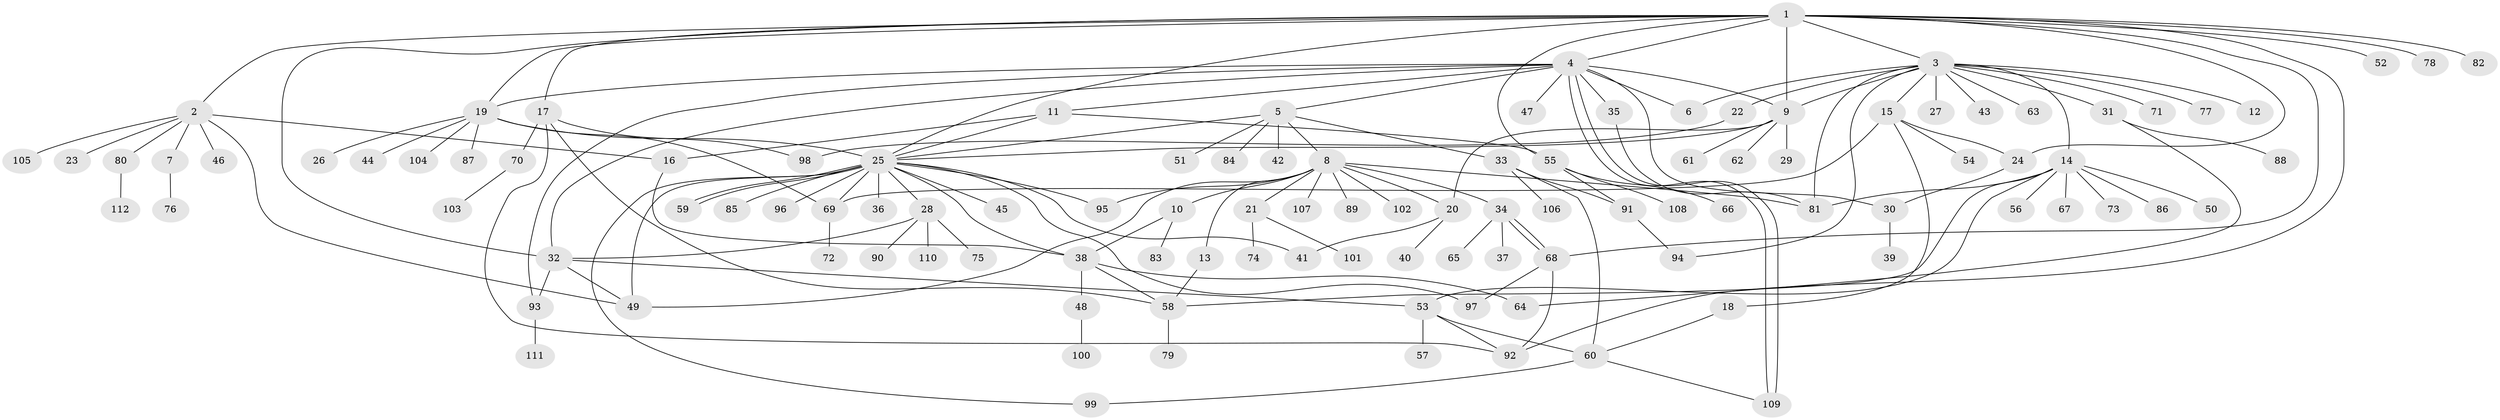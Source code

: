 // Generated by graph-tools (version 1.1) at 2025/35/03/09/25 02:35:24]
// undirected, 112 vertices, 159 edges
graph export_dot {
graph [start="1"]
  node [color=gray90,style=filled];
  1;
  2;
  3;
  4;
  5;
  6;
  7;
  8;
  9;
  10;
  11;
  12;
  13;
  14;
  15;
  16;
  17;
  18;
  19;
  20;
  21;
  22;
  23;
  24;
  25;
  26;
  27;
  28;
  29;
  30;
  31;
  32;
  33;
  34;
  35;
  36;
  37;
  38;
  39;
  40;
  41;
  42;
  43;
  44;
  45;
  46;
  47;
  48;
  49;
  50;
  51;
  52;
  53;
  54;
  55;
  56;
  57;
  58;
  59;
  60;
  61;
  62;
  63;
  64;
  65;
  66;
  67;
  68;
  69;
  70;
  71;
  72;
  73;
  74;
  75;
  76;
  77;
  78;
  79;
  80;
  81;
  82;
  83;
  84;
  85;
  86;
  87;
  88;
  89;
  90;
  91;
  92;
  93;
  94;
  95;
  96;
  97;
  98;
  99;
  100;
  101;
  102;
  103;
  104;
  105;
  106;
  107;
  108;
  109;
  110;
  111;
  112;
  1 -- 2;
  1 -- 3;
  1 -- 4;
  1 -- 9;
  1 -- 17;
  1 -- 19;
  1 -- 24;
  1 -- 25;
  1 -- 32;
  1 -- 52;
  1 -- 55;
  1 -- 68;
  1 -- 78;
  1 -- 82;
  1 -- 92;
  2 -- 7;
  2 -- 16;
  2 -- 23;
  2 -- 46;
  2 -- 49;
  2 -- 80;
  2 -- 105;
  3 -- 6;
  3 -- 9;
  3 -- 12;
  3 -- 14;
  3 -- 15;
  3 -- 22;
  3 -- 27;
  3 -- 31;
  3 -- 43;
  3 -- 63;
  3 -- 71;
  3 -- 77;
  3 -- 81;
  3 -- 94;
  4 -- 5;
  4 -- 6;
  4 -- 9;
  4 -- 11;
  4 -- 19;
  4 -- 30;
  4 -- 32;
  4 -- 35;
  4 -- 47;
  4 -- 93;
  4 -- 109;
  4 -- 109;
  5 -- 8;
  5 -- 25;
  5 -- 33;
  5 -- 42;
  5 -- 51;
  5 -- 84;
  7 -- 76;
  8 -- 10;
  8 -- 13;
  8 -- 20;
  8 -- 21;
  8 -- 34;
  8 -- 49;
  8 -- 81;
  8 -- 89;
  8 -- 95;
  8 -- 102;
  8 -- 107;
  9 -- 20;
  9 -- 25;
  9 -- 29;
  9 -- 61;
  9 -- 62;
  10 -- 38;
  10 -- 83;
  11 -- 16;
  11 -- 25;
  11 -- 55;
  13 -- 58;
  14 -- 50;
  14 -- 53;
  14 -- 56;
  14 -- 58;
  14 -- 67;
  14 -- 73;
  14 -- 81;
  14 -- 86;
  15 -- 18;
  15 -- 24;
  15 -- 54;
  15 -- 69;
  16 -- 38;
  17 -- 58;
  17 -- 70;
  17 -- 92;
  17 -- 98;
  18 -- 60;
  19 -- 25;
  19 -- 26;
  19 -- 44;
  19 -- 69;
  19 -- 87;
  19 -- 104;
  20 -- 40;
  20 -- 41;
  21 -- 74;
  21 -- 101;
  22 -- 98;
  24 -- 30;
  25 -- 28;
  25 -- 36;
  25 -- 38;
  25 -- 41;
  25 -- 45;
  25 -- 49;
  25 -- 59;
  25 -- 59;
  25 -- 69;
  25 -- 85;
  25 -- 95;
  25 -- 96;
  25 -- 97;
  25 -- 99;
  28 -- 32;
  28 -- 75;
  28 -- 90;
  28 -- 110;
  30 -- 39;
  31 -- 64;
  31 -- 88;
  32 -- 49;
  32 -- 53;
  32 -- 93;
  33 -- 60;
  33 -- 91;
  33 -- 106;
  34 -- 37;
  34 -- 65;
  34 -- 68;
  34 -- 68;
  35 -- 81;
  38 -- 48;
  38 -- 58;
  38 -- 64;
  48 -- 100;
  53 -- 57;
  53 -- 60;
  53 -- 92;
  55 -- 66;
  55 -- 91;
  55 -- 108;
  58 -- 79;
  60 -- 99;
  60 -- 109;
  68 -- 92;
  68 -- 97;
  69 -- 72;
  70 -- 103;
  80 -- 112;
  91 -- 94;
  93 -- 111;
}
